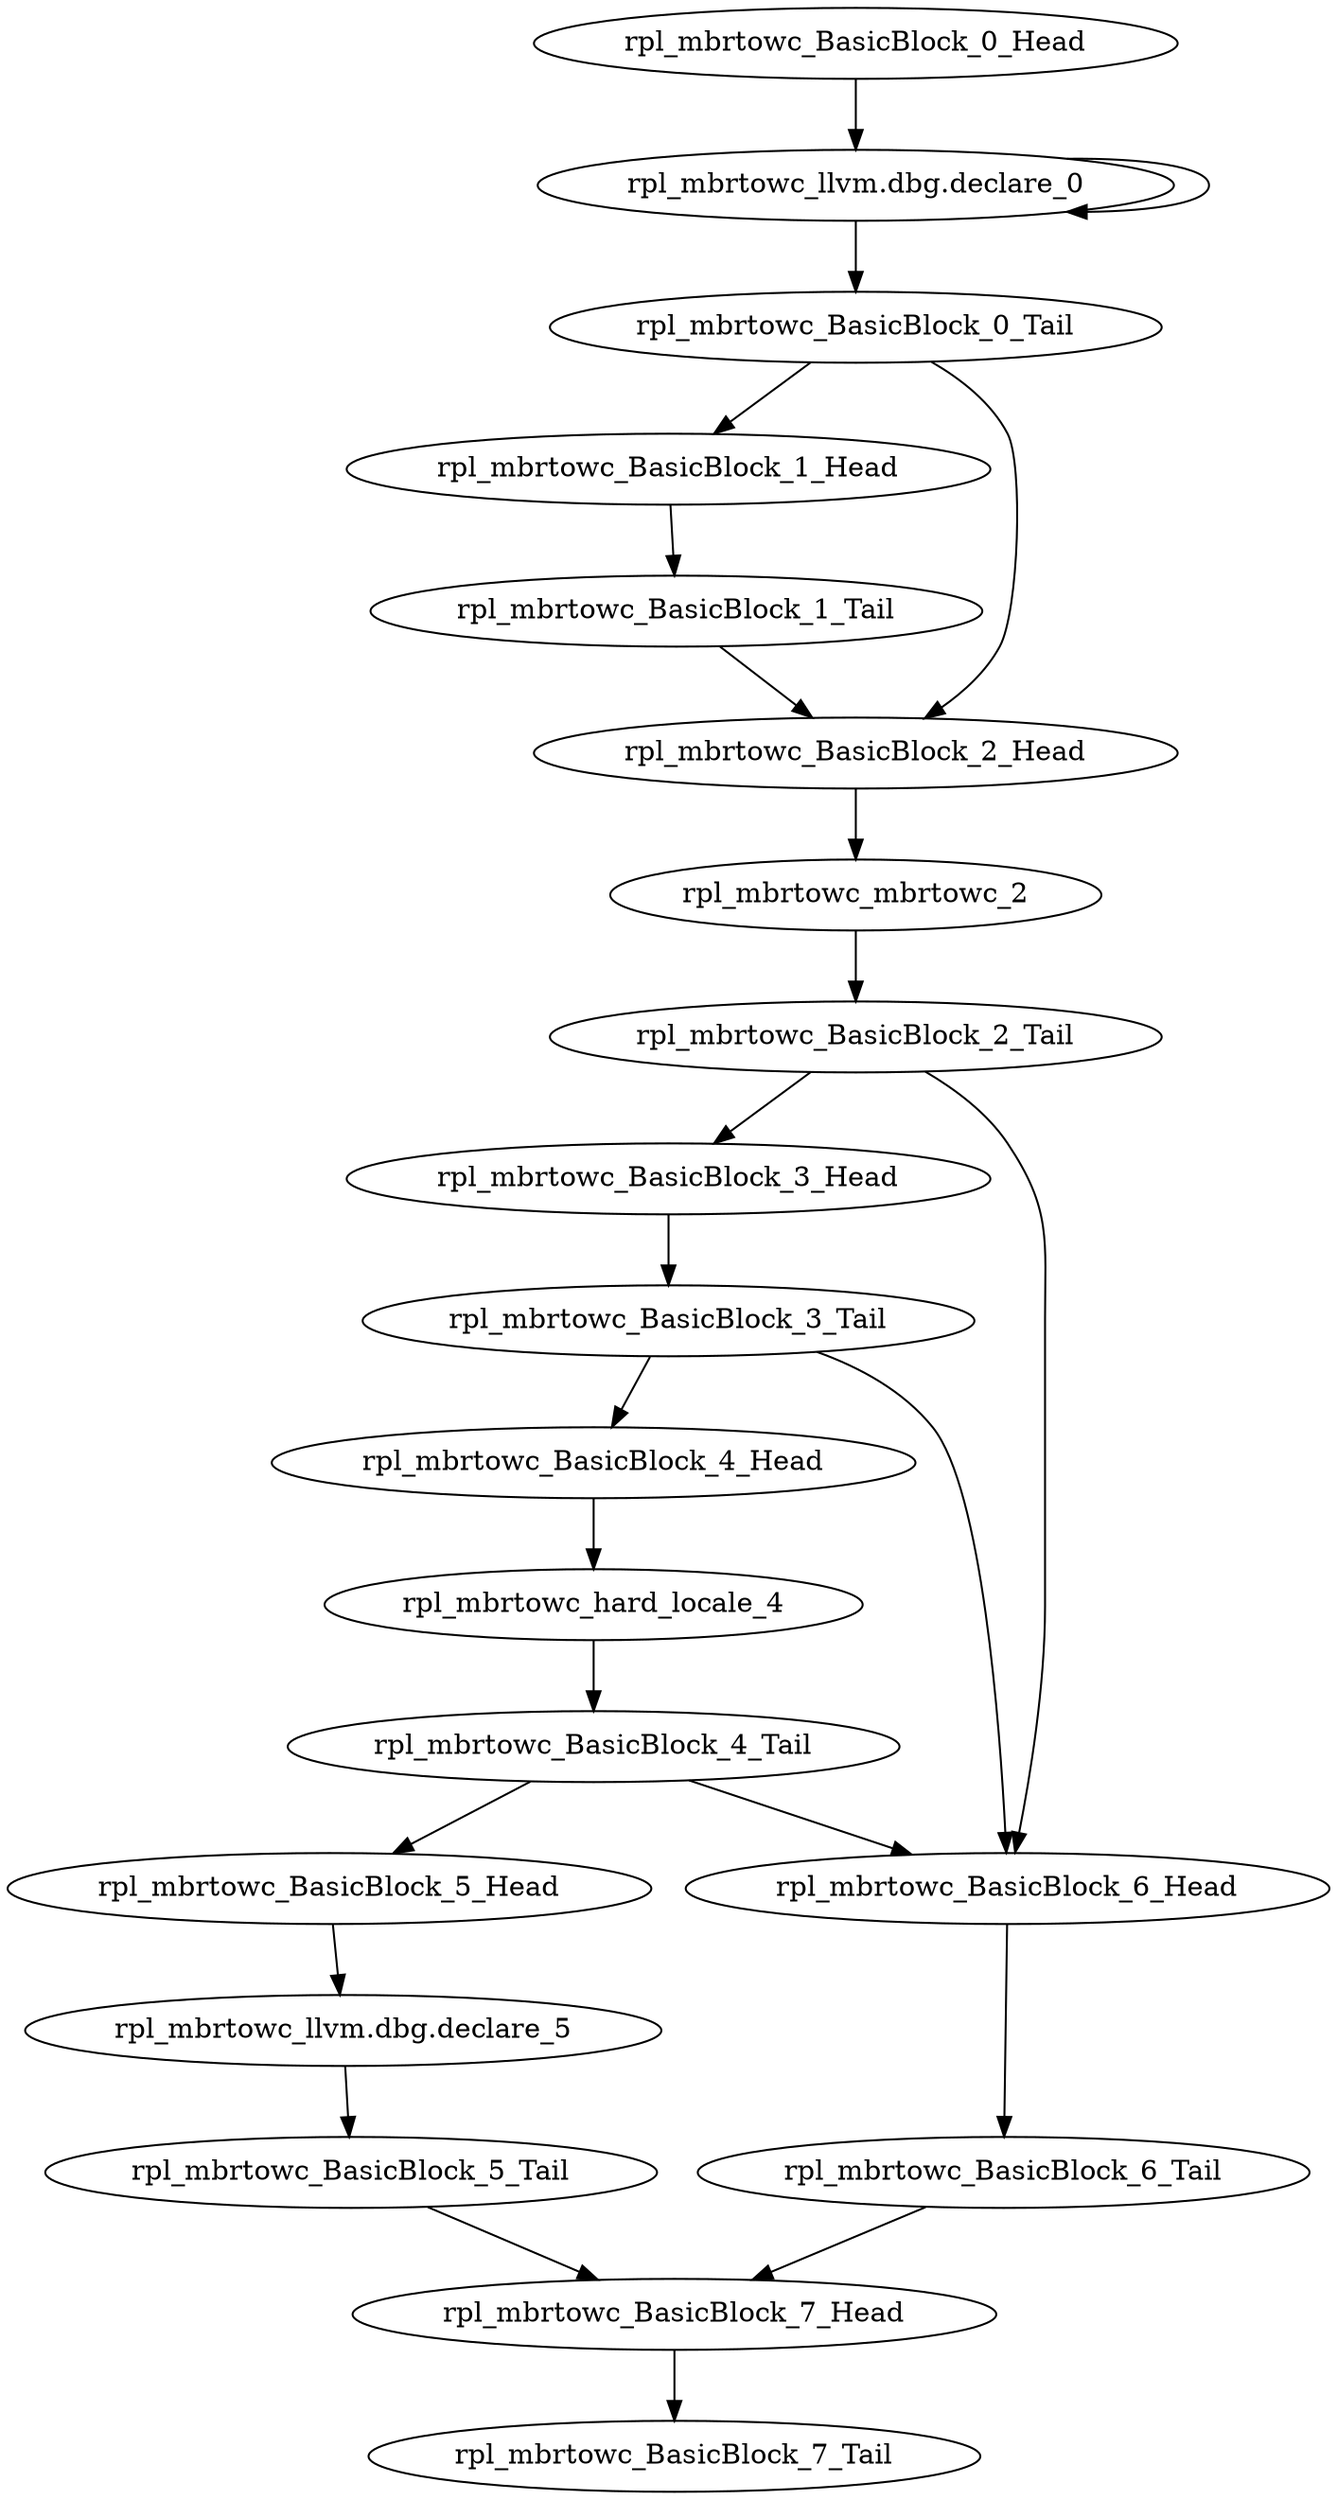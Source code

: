 digraph G {
    "rpl_mbrtowc_BasicBlock_3_Head" -> "rpl_mbrtowc_BasicBlock_3_Tail"
    "rpl_mbrtowc_BasicBlock_1_Head" -> "rpl_mbrtowc_BasicBlock_1_Tail"
    "rpl_mbrtowc_BasicBlock_0_Head" -> "rpl_mbrtowc_llvm.dbg.declare_0"
    "rpl_mbrtowc_BasicBlock_2_Tail" -> "rpl_mbrtowc_BasicBlock_3_Head"
    "rpl_mbrtowc_BasicBlock_2_Tail" -> "rpl_mbrtowc_BasicBlock_6_Head"
    "rpl_mbrtowc_BasicBlock_6_Head" -> "rpl_mbrtowc_BasicBlock_6_Tail"
    "rpl_mbrtowc_mbrtowc_2" -> "rpl_mbrtowc_BasicBlock_2_Tail"
    "rpl_mbrtowc_llvm.dbg.declare_5" -> "rpl_mbrtowc_BasicBlock_5_Tail"
    "rpl_mbrtowc_BasicBlock_7_Head" -> "rpl_mbrtowc_BasicBlock_7_Tail"
    "rpl_mbrtowc_hard_locale_4" -> "rpl_mbrtowc_BasicBlock_4_Tail"
    "rpl_mbrtowc_BasicBlock_5_Tail" -> "rpl_mbrtowc_BasicBlock_7_Head"
    "rpl_mbrtowc_BasicBlock_4_Head" -> "rpl_mbrtowc_hard_locale_4"
    "rpl_mbrtowc_BasicBlock_2_Head" -> "rpl_mbrtowc_mbrtowc_2"
    "rpl_mbrtowc_BasicBlock_6_Tail" -> "rpl_mbrtowc_BasicBlock_7_Head"
    "rpl_mbrtowc_BasicBlock_1_Tail" -> "rpl_mbrtowc_BasicBlock_2_Head"
    "rpl_mbrtowc_BasicBlock_5_Head" -> "rpl_mbrtowc_llvm.dbg.declare_5"
    "rpl_mbrtowc_BasicBlock_3_Tail" -> "rpl_mbrtowc_BasicBlock_6_Head"
    "rpl_mbrtowc_BasicBlock_3_Tail" -> "rpl_mbrtowc_BasicBlock_4_Head"
    "rpl_mbrtowc_llvm.dbg.declare_0" -> "rpl_mbrtowc_llvm.dbg.declare_0"
    "rpl_mbrtowc_llvm.dbg.declare_0" -> "rpl_mbrtowc_BasicBlock_0_Tail"
    "rpl_mbrtowc_BasicBlock_0_Tail" -> "rpl_mbrtowc_BasicBlock_1_Head"
    "rpl_mbrtowc_BasicBlock_0_Tail" -> "rpl_mbrtowc_BasicBlock_2_Head"
    "rpl_mbrtowc_BasicBlock_4_Tail" -> "rpl_mbrtowc_BasicBlock_6_Head"
    "rpl_mbrtowc_BasicBlock_4_Tail" -> "rpl_mbrtowc_BasicBlock_5_Head"
}
